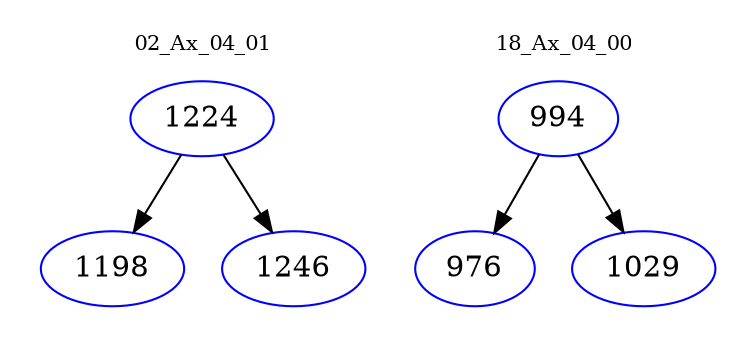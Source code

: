 digraph{
subgraph cluster_0 {
color = white
label = "02_Ax_04_01";
fontsize=10;
T0_1224 [label="1224", color="blue"]
T0_1224 -> T0_1198 [color="black"]
T0_1198 [label="1198", color="blue"]
T0_1224 -> T0_1246 [color="black"]
T0_1246 [label="1246", color="blue"]
}
subgraph cluster_1 {
color = white
label = "18_Ax_04_00";
fontsize=10;
T1_994 [label="994", color="blue"]
T1_994 -> T1_976 [color="black"]
T1_976 [label="976", color="blue"]
T1_994 -> T1_1029 [color="black"]
T1_1029 [label="1029", color="blue"]
}
}
